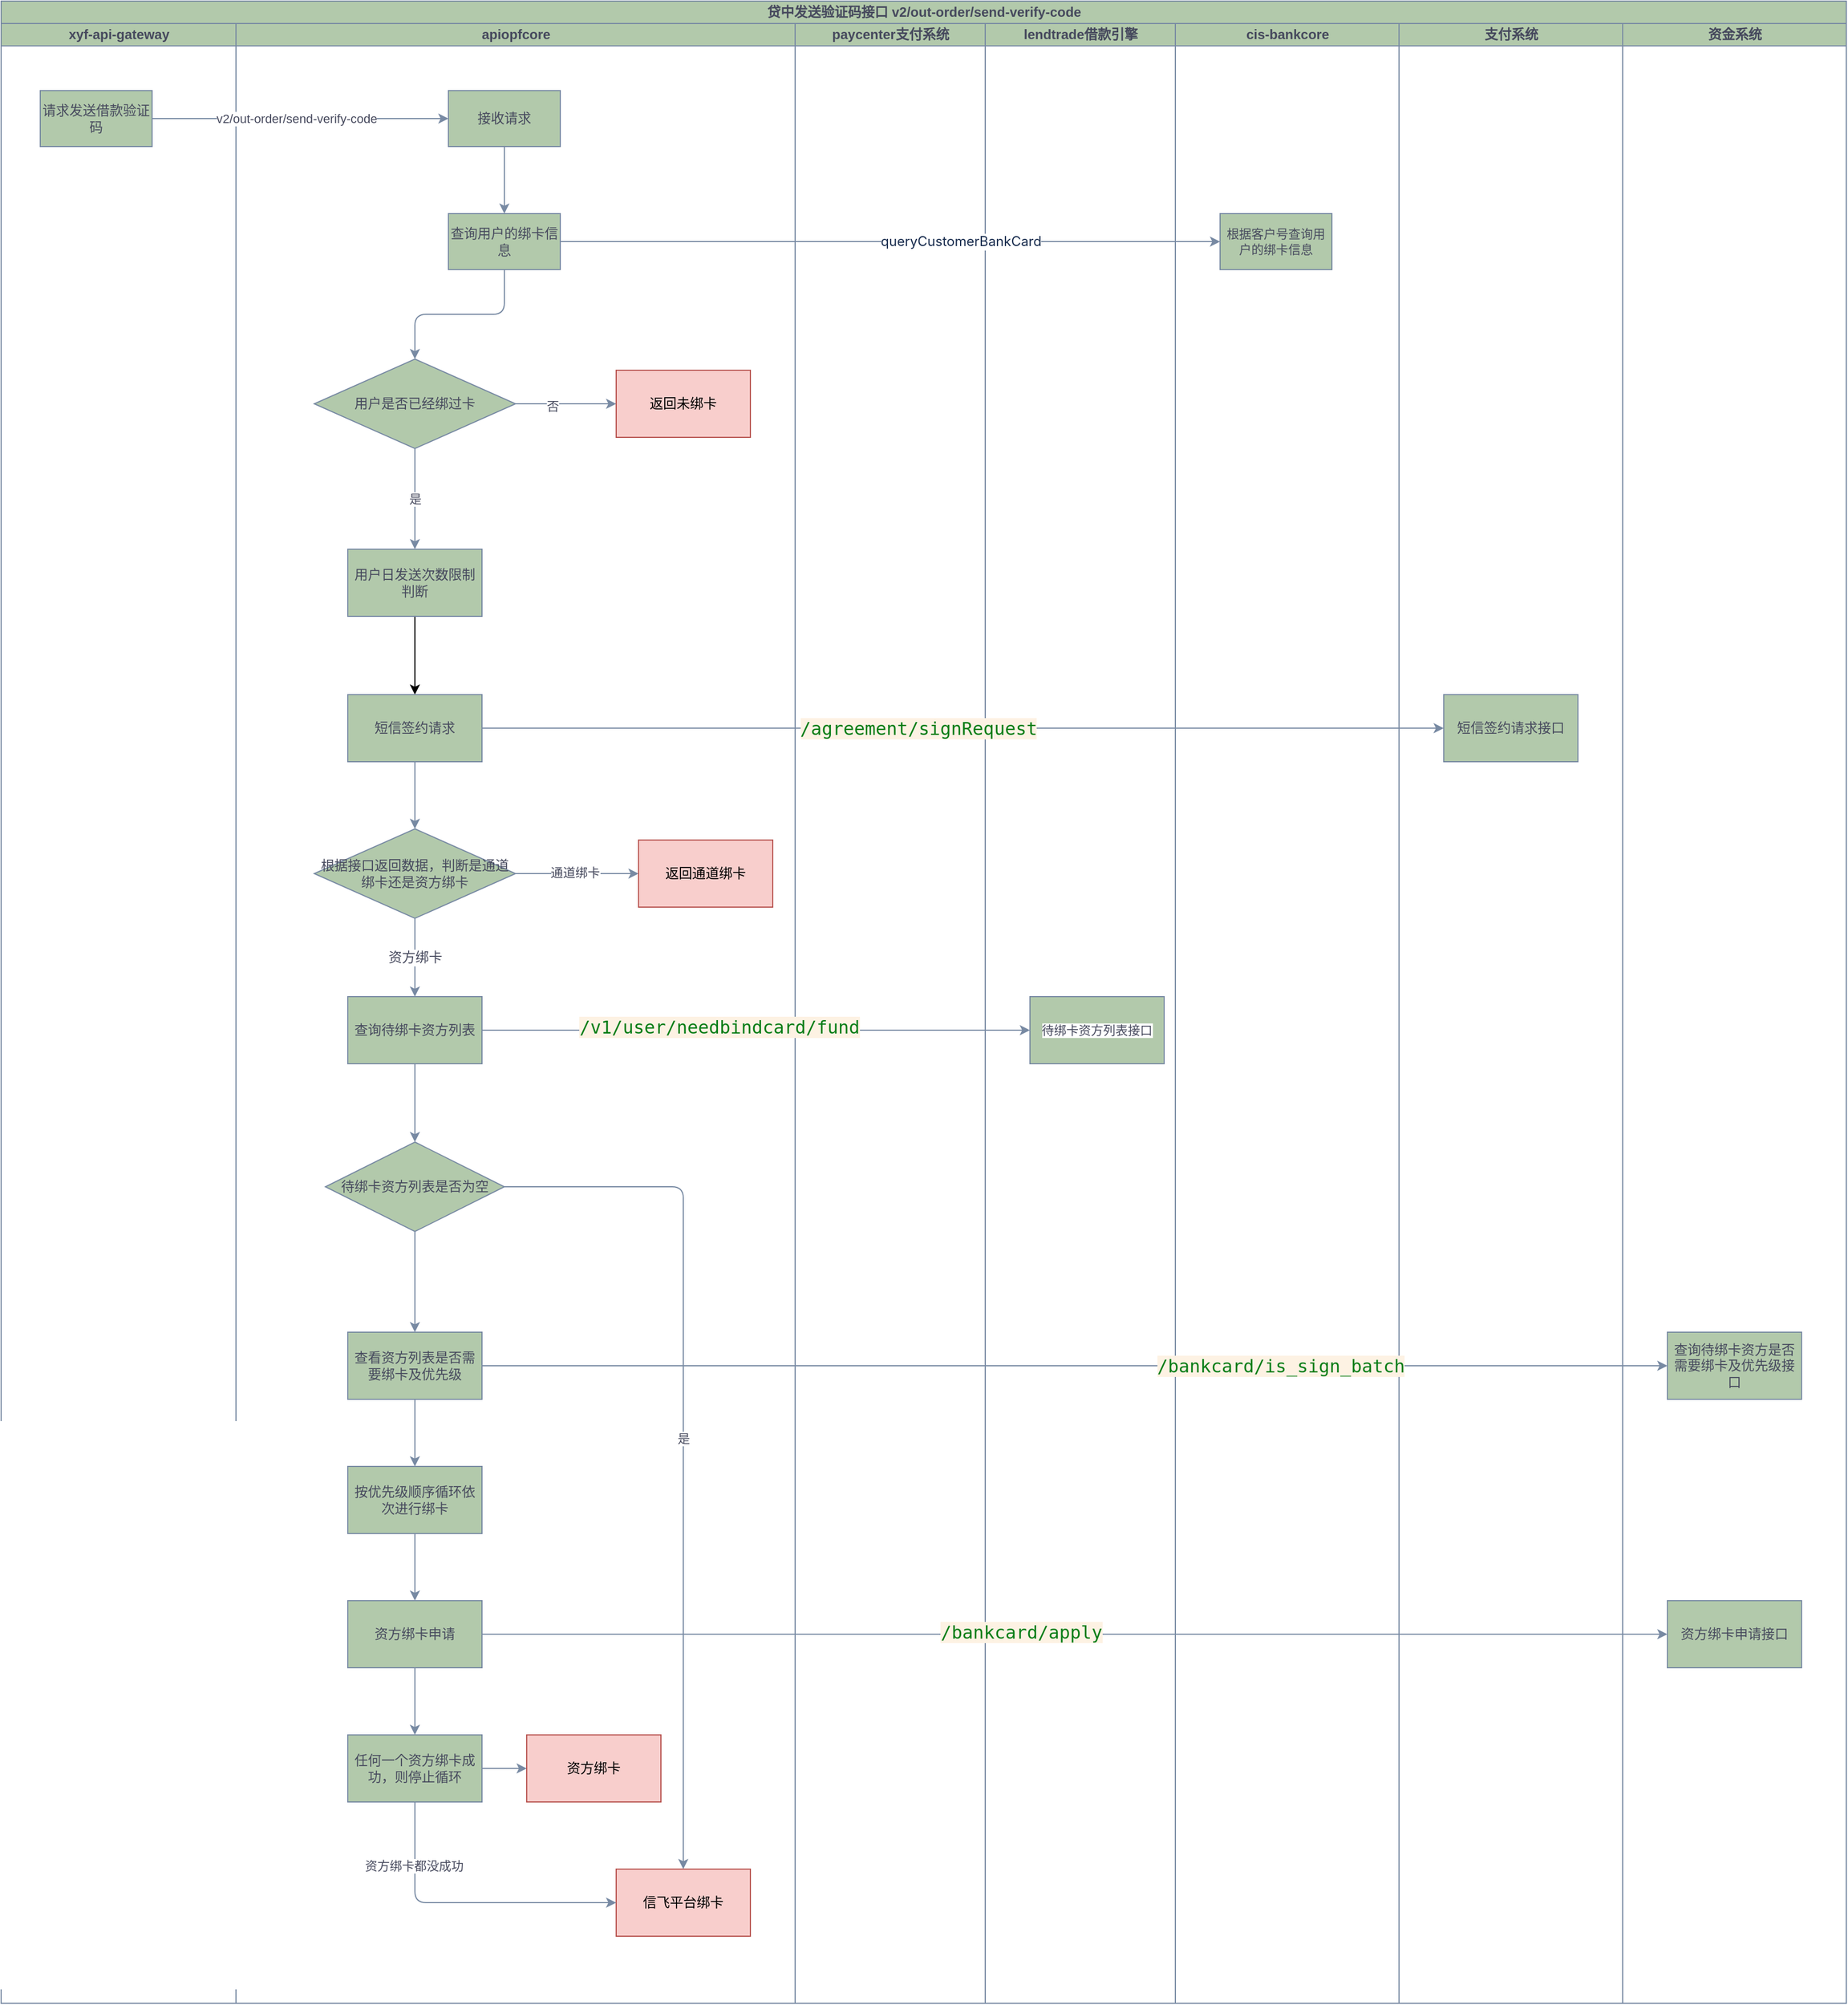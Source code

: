 <mxfile version="24.3.1" type="github">
  <diagram id="prtHgNgQTEPvFCAcTncT" name="Page-1">
    <mxGraphModel dx="1824" dy="1089" grid="1" gridSize="10" guides="1" tooltips="1" connect="1" arrows="1" fold="1" page="1" pageScale="1" pageWidth="827" pageHeight="1169" math="0" shadow="0">
      <root>
        <mxCell id="0" />
        <mxCell id="1" parent="0" />
        <mxCell id="4VWQQhbqRCGnYC1Ltig9-1" value="贷中发送验证码接口 v2/out-order/send-verify-code" style="swimlane;childLayout=stackLayout;resizeParent=1;resizeParentMax=0;startSize=20;html=1;labelBackgroundColor=none;fillColor=#B2C9AB;strokeColor=#788AA3;fontColor=#46495D;swimlaneFillColor=none;" parent="1" vertex="1">
          <mxGeometry x="100" y="210" width="1650" height="1790" as="geometry" />
        </mxCell>
        <mxCell id="4VWQQhbqRCGnYC1Ltig9-2" value="xyf-api-gateway" style="swimlane;startSize=20;html=1;labelBackgroundColor=none;fillColor=#B2C9AB;strokeColor=#788AA3;fontColor=#46495D;" parent="4VWQQhbqRCGnYC1Ltig9-1" vertex="1">
          <mxGeometry y="20" width="210" height="1770" as="geometry" />
        </mxCell>
        <mxCell id="4VWQQhbqRCGnYC1Ltig9-5" value="请求发送借款验证码" style="rounded=0;whiteSpace=wrap;html=1;strokeColor=#788AA3;fontColor=#46495D;fillColor=#B2C9AB;" parent="4VWQQhbqRCGnYC1Ltig9-2" vertex="1">
          <mxGeometry x="35" y="60" width="100" height="50" as="geometry" />
        </mxCell>
        <mxCell id="4VWQQhbqRCGnYC1Ltig9-3" value="apiopfcore" style="swimlane;startSize=20;html=1;labelBackgroundColor=none;fillColor=#B2C9AB;strokeColor=#788AA3;fontColor=#46495D;" parent="4VWQQhbqRCGnYC1Ltig9-1" vertex="1">
          <mxGeometry x="210" y="20" width="500" height="1770" as="geometry" />
        </mxCell>
        <mxCell id="4VWQQhbqRCGnYC1Ltig9-16" value="" style="edgeStyle=orthogonalEdgeStyle;rounded=1;orthogonalLoop=1;jettySize=auto;html=1;strokeColor=#788AA3;fontColor=#46495D;fillColor=#B2C9AB;curved=0;" parent="4VWQQhbqRCGnYC1Ltig9-3" source="4VWQQhbqRCGnYC1Ltig9-6" target="4VWQQhbqRCGnYC1Ltig9-15" edge="1">
          <mxGeometry relative="1" as="geometry" />
        </mxCell>
        <mxCell id="4VWQQhbqRCGnYC1Ltig9-6" value="接收请求" style="rounded=0;whiteSpace=wrap;html=1;strokeColor=#788AA3;fontColor=#46495D;fillColor=#B2C9AB;" parent="4VWQQhbqRCGnYC1Ltig9-3" vertex="1">
          <mxGeometry x="190" y="60" width="100" height="50" as="geometry" />
        </mxCell>
        <mxCell id="4VWQQhbqRCGnYC1Ltig9-26" value="" style="edgeStyle=orthogonalEdgeStyle;curved=0;rounded=1;orthogonalLoop=1;jettySize=auto;html=1;strokeColor=#788AA3;align=center;verticalAlign=middle;fontFamily=Helvetica;fontSize=11;fontColor=#46495D;labelBackgroundColor=default;endArrow=classic;fillColor=#B2C9AB;" parent="4VWQQhbqRCGnYC1Ltig9-3" source="4VWQQhbqRCGnYC1Ltig9-15" target="4VWQQhbqRCGnYC1Ltig9-25" edge="1">
          <mxGeometry relative="1" as="geometry" />
        </mxCell>
        <mxCell id="4VWQQhbqRCGnYC1Ltig9-15" value="查询用户的绑卡信息" style="rounded=0;whiteSpace=wrap;html=1;strokeColor=#788AA3;fontColor=#46495D;fillColor=#B2C9AB;" parent="4VWQQhbqRCGnYC1Ltig9-3" vertex="1">
          <mxGeometry x="190" y="170" width="100" height="50" as="geometry" />
        </mxCell>
        <mxCell id="4VWQQhbqRCGnYC1Ltig9-28" value="" style="edgeStyle=orthogonalEdgeStyle;curved=0;rounded=1;orthogonalLoop=1;jettySize=auto;html=1;strokeColor=#788AA3;align=center;verticalAlign=middle;fontFamily=Helvetica;fontSize=11;fontColor=#46495D;labelBackgroundColor=default;endArrow=classic;fillColor=#B2C9AB;" parent="4VWQQhbqRCGnYC1Ltig9-3" source="4VWQQhbqRCGnYC1Ltig9-25" target="4VWQQhbqRCGnYC1Ltig9-27" edge="1">
          <mxGeometry relative="1" as="geometry" />
        </mxCell>
        <mxCell id="4VWQQhbqRCGnYC1Ltig9-29" value="否" style="edgeLabel;html=1;align=center;verticalAlign=middle;resizable=0;points=[];strokeColor=#788AA3;fontFamily=Helvetica;fontSize=11;fontColor=#46495D;labelBackgroundColor=default;fillColor=#B2C9AB;" parent="4VWQQhbqRCGnYC1Ltig9-28" vertex="1" connectable="0">
          <mxGeometry x="-0.267" y="-2" relative="1" as="geometry">
            <mxPoint as="offset" />
          </mxGeometry>
        </mxCell>
        <mxCell id="4VWQQhbqRCGnYC1Ltig9-31" value="是" style="edgeStyle=orthogonalEdgeStyle;curved=0;rounded=1;orthogonalLoop=1;jettySize=auto;html=1;strokeColor=#788AA3;align=center;verticalAlign=middle;fontFamily=Helvetica;fontSize=11;fontColor=#46495D;labelBackgroundColor=default;endArrow=classic;fillColor=#B2C9AB;" parent="4VWQQhbqRCGnYC1Ltig9-3" source="4VWQQhbqRCGnYC1Ltig9-25" target="4VWQQhbqRCGnYC1Ltig9-30" edge="1">
          <mxGeometry relative="1" as="geometry" />
        </mxCell>
        <mxCell id="4VWQQhbqRCGnYC1Ltig9-25" value="用户是否已经绑过卡" style="rhombus;whiteSpace=wrap;html=1;fillColor=#B2C9AB;strokeColor=#788AA3;fontColor=#46495D;rounded=0;" parent="4VWQQhbqRCGnYC1Ltig9-3" vertex="1">
          <mxGeometry x="70" y="300" width="180" height="80" as="geometry" />
        </mxCell>
        <mxCell id="4VWQQhbqRCGnYC1Ltig9-27" value="返回未绑卡" style="whiteSpace=wrap;html=1;fillColor=#f8cecc;strokeColor=#b85450;rounded=0;" parent="4VWQQhbqRCGnYC1Ltig9-3" vertex="1">
          <mxGeometry x="340" y="310" width="120" height="60" as="geometry" />
        </mxCell>
        <mxCell id="OXmabP2dTU1GJaqAs303-3" value="" style="edgeStyle=orthogonalEdgeStyle;rounded=0;orthogonalLoop=1;jettySize=auto;html=1;" edge="1" parent="4VWQQhbqRCGnYC1Ltig9-3" source="4VWQQhbqRCGnYC1Ltig9-30" target="OXmabP2dTU1GJaqAs303-2">
          <mxGeometry relative="1" as="geometry" />
        </mxCell>
        <mxCell id="4VWQQhbqRCGnYC1Ltig9-30" value="用户日发送次数限制判断" style="whiteSpace=wrap;html=1;fillColor=#B2C9AB;strokeColor=#788AA3;fontColor=#46495D;rounded=0;" parent="4VWQQhbqRCGnYC1Ltig9-3" vertex="1">
          <mxGeometry x="100" y="470" width="120" height="60" as="geometry" />
        </mxCell>
        <mxCell id="OXmabP2dTU1GJaqAs303-8" value="" style="edgeStyle=orthogonalEdgeStyle;curved=0;rounded=1;orthogonalLoop=1;jettySize=auto;html=1;strokeColor=#788AA3;align=center;verticalAlign=middle;fontFamily=Helvetica;fontSize=11;fontColor=#46495D;labelBackgroundColor=default;endArrow=classic;fillColor=#B2C9AB;" edge="1" parent="4VWQQhbqRCGnYC1Ltig9-3" source="OXmabP2dTU1GJaqAs303-2" target="OXmabP2dTU1GJaqAs303-7">
          <mxGeometry relative="1" as="geometry" />
        </mxCell>
        <mxCell id="OXmabP2dTU1GJaqAs303-2" value="短信签约请求" style="whiteSpace=wrap;html=1;fillColor=#B2C9AB;strokeColor=#788AA3;fontColor=#46495D;rounded=0;" vertex="1" parent="4VWQQhbqRCGnYC1Ltig9-3">
          <mxGeometry x="100" y="600" width="120" height="60" as="geometry" />
        </mxCell>
        <mxCell id="OXmabP2dTU1GJaqAs303-10" value="" style="edgeStyle=orthogonalEdgeStyle;curved=0;rounded=1;orthogonalLoop=1;jettySize=auto;html=1;strokeColor=#788AA3;align=center;verticalAlign=middle;fontFamily=Helvetica;fontSize=11;fontColor=#46495D;labelBackgroundColor=default;endArrow=classic;fillColor=#B2C9AB;" edge="1" parent="4VWQQhbqRCGnYC1Ltig9-3" source="OXmabP2dTU1GJaqAs303-7" target="OXmabP2dTU1GJaqAs303-9">
          <mxGeometry relative="1" as="geometry" />
        </mxCell>
        <mxCell id="OXmabP2dTU1GJaqAs303-11" value="通道绑卡" style="edgeLabel;html=1;align=center;verticalAlign=middle;resizable=0;points=[];fontFamily=Helvetica;fontSize=11;fontColor=#46495D;labelBackgroundColor=default;" vertex="1" connectable="0" parent="OXmabP2dTU1GJaqAs303-10">
          <mxGeometry x="-0.236" y="4" relative="1" as="geometry">
            <mxPoint x="11" y="3" as="offset" />
          </mxGeometry>
        </mxCell>
        <mxCell id="OXmabP2dTU1GJaqAs303-13" value="&lt;font style=&quot;font-size: 12px;&quot;&gt;资方绑卡&lt;/font&gt;" style="edgeStyle=orthogonalEdgeStyle;curved=0;rounded=1;orthogonalLoop=1;jettySize=auto;html=1;strokeColor=#788AA3;align=center;verticalAlign=middle;fontFamily=Helvetica;fontSize=11;fontColor=#46495D;labelBackgroundColor=default;endArrow=classic;fillColor=#B2C9AB;" edge="1" parent="4VWQQhbqRCGnYC1Ltig9-3" source="OXmabP2dTU1GJaqAs303-7" target="OXmabP2dTU1GJaqAs303-12">
          <mxGeometry relative="1" as="geometry" />
        </mxCell>
        <mxCell id="OXmabP2dTU1GJaqAs303-7" value="根据接口返回数据，判断是通道绑卡还是资方绑卡" style="rhombus;whiteSpace=wrap;html=1;fillColor=#B2C9AB;strokeColor=#788AA3;fontColor=#46495D;rounded=0;" vertex="1" parent="4VWQQhbqRCGnYC1Ltig9-3">
          <mxGeometry x="70" y="720" width="180" height="80" as="geometry" />
        </mxCell>
        <mxCell id="OXmabP2dTU1GJaqAs303-9" value="返回通道绑卡" style="whiteSpace=wrap;html=1;fillColor=#f8cecc;strokeColor=#b85450;rounded=0;" vertex="1" parent="4VWQQhbqRCGnYC1Ltig9-3">
          <mxGeometry x="360" y="730" width="120" height="60" as="geometry" />
        </mxCell>
        <mxCell id="OXmabP2dTU1GJaqAs303-20" value="" style="edgeStyle=orthogonalEdgeStyle;curved=0;rounded=1;orthogonalLoop=1;jettySize=auto;html=1;strokeColor=#788AA3;align=center;verticalAlign=middle;fontFamily=Helvetica;fontSize=11;fontColor=#46495D;labelBackgroundColor=default;endArrow=classic;fillColor=#B2C9AB;" edge="1" parent="4VWQQhbqRCGnYC1Ltig9-3" source="OXmabP2dTU1GJaqAs303-12" target="OXmabP2dTU1GJaqAs303-19">
          <mxGeometry relative="1" as="geometry" />
        </mxCell>
        <mxCell id="OXmabP2dTU1GJaqAs303-12" value="查询待绑卡资方列表" style="whiteSpace=wrap;html=1;fillColor=#B2C9AB;strokeColor=#788AA3;fontColor=#46495D;rounded=0;" vertex="1" parent="4VWQQhbqRCGnYC1Ltig9-3">
          <mxGeometry x="100" y="870" width="120" height="60" as="geometry" />
        </mxCell>
        <mxCell id="OXmabP2dTU1GJaqAs303-22" value="是" style="edgeStyle=orthogonalEdgeStyle;curved=0;rounded=1;orthogonalLoop=1;jettySize=auto;html=1;strokeColor=#788AA3;align=center;verticalAlign=middle;fontFamily=Helvetica;fontSize=11;fontColor=#46495D;labelBackgroundColor=default;endArrow=classic;fillColor=#B2C9AB;" edge="1" parent="4VWQQhbqRCGnYC1Ltig9-3" source="OXmabP2dTU1GJaqAs303-19" target="OXmabP2dTU1GJaqAs303-21">
          <mxGeometry relative="1" as="geometry" />
        </mxCell>
        <mxCell id="OXmabP2dTU1GJaqAs303-26" value="" style="edgeStyle=orthogonalEdgeStyle;curved=0;rounded=1;orthogonalLoop=1;jettySize=auto;html=1;strokeColor=#788AA3;align=center;verticalAlign=middle;fontFamily=Helvetica;fontSize=11;fontColor=#46495D;labelBackgroundColor=default;endArrow=classic;fillColor=#B2C9AB;" edge="1" parent="4VWQQhbqRCGnYC1Ltig9-3" source="OXmabP2dTU1GJaqAs303-19" target="OXmabP2dTU1GJaqAs303-25">
          <mxGeometry relative="1" as="geometry" />
        </mxCell>
        <mxCell id="OXmabP2dTU1GJaqAs303-19" value="待绑卡资方列表是否为空" style="rhombus;whiteSpace=wrap;html=1;fillColor=#B2C9AB;strokeColor=#788AA3;fontColor=#46495D;rounded=0;" vertex="1" parent="4VWQQhbqRCGnYC1Ltig9-3">
          <mxGeometry x="80" y="1000" width="160" height="80" as="geometry" />
        </mxCell>
        <mxCell id="OXmabP2dTU1GJaqAs303-21" value="信飞平台绑卡" style="whiteSpace=wrap;html=1;fillColor=#f8cecc;strokeColor=#b85450;rounded=0;" vertex="1" parent="4VWQQhbqRCGnYC1Ltig9-3">
          <mxGeometry x="340" y="1650" width="120" height="60" as="geometry" />
        </mxCell>
        <mxCell id="OXmabP2dTU1GJaqAs303-30" value="" style="edgeStyle=orthogonalEdgeStyle;curved=0;rounded=1;orthogonalLoop=1;jettySize=auto;html=1;strokeColor=#788AA3;align=center;verticalAlign=middle;fontFamily=Helvetica;fontSize=11;fontColor=#46495D;labelBackgroundColor=default;endArrow=classic;fillColor=#B2C9AB;" edge="1" parent="4VWQQhbqRCGnYC1Ltig9-3" source="OXmabP2dTU1GJaqAs303-25" target="OXmabP2dTU1GJaqAs303-29">
          <mxGeometry relative="1" as="geometry" />
        </mxCell>
        <mxCell id="OXmabP2dTU1GJaqAs303-25" value="查看资方列表是否需要绑卡及优先级" style="whiteSpace=wrap;html=1;fillColor=#B2C9AB;strokeColor=#788AA3;fontColor=#46495D;rounded=0;" vertex="1" parent="4VWQQhbqRCGnYC1Ltig9-3">
          <mxGeometry x="100" y="1170" width="120" height="60" as="geometry" />
        </mxCell>
        <mxCell id="OXmabP2dTU1GJaqAs303-32" value="" style="edgeStyle=orthogonalEdgeStyle;curved=0;rounded=1;orthogonalLoop=1;jettySize=auto;html=1;strokeColor=#788AA3;align=center;verticalAlign=middle;fontFamily=Helvetica;fontSize=11;fontColor=#46495D;labelBackgroundColor=default;endArrow=classic;fillColor=#B2C9AB;" edge="1" parent="4VWQQhbqRCGnYC1Ltig9-3" source="OXmabP2dTU1GJaqAs303-29" target="OXmabP2dTU1GJaqAs303-31">
          <mxGeometry relative="1" as="geometry" />
        </mxCell>
        <mxCell id="OXmabP2dTU1GJaqAs303-29" value="按优先级顺序循环依次进行绑卡" style="whiteSpace=wrap;html=1;fillColor=#B2C9AB;strokeColor=#788AA3;fontColor=#46495D;rounded=0;" vertex="1" parent="4VWQQhbqRCGnYC1Ltig9-3">
          <mxGeometry x="100" y="1290" width="120" height="60" as="geometry" />
        </mxCell>
        <mxCell id="OXmabP2dTU1GJaqAs303-37" value="" style="edgeStyle=orthogonalEdgeStyle;curved=0;rounded=1;orthogonalLoop=1;jettySize=auto;html=1;strokeColor=#788AA3;align=center;verticalAlign=middle;fontFamily=Helvetica;fontSize=11;fontColor=#46495D;labelBackgroundColor=default;endArrow=classic;fillColor=#B2C9AB;" edge="1" parent="4VWQQhbqRCGnYC1Ltig9-3" source="OXmabP2dTU1GJaqAs303-31" target="OXmabP2dTU1GJaqAs303-36">
          <mxGeometry relative="1" as="geometry" />
        </mxCell>
        <mxCell id="OXmabP2dTU1GJaqAs303-31" value="资方绑卡申请" style="whiteSpace=wrap;html=1;fillColor=#B2C9AB;strokeColor=#788AA3;fontColor=#46495D;rounded=0;" vertex="1" parent="4VWQQhbqRCGnYC1Ltig9-3">
          <mxGeometry x="100" y="1410" width="120" height="60" as="geometry" />
        </mxCell>
        <mxCell id="OXmabP2dTU1GJaqAs303-39" value="" style="edgeStyle=orthogonalEdgeStyle;curved=0;rounded=1;orthogonalLoop=1;jettySize=auto;html=1;strokeColor=#788AA3;align=center;verticalAlign=middle;fontFamily=Helvetica;fontSize=11;fontColor=#46495D;labelBackgroundColor=default;endArrow=classic;fillColor=#B2C9AB;" edge="1" parent="4VWQQhbqRCGnYC1Ltig9-3" source="OXmabP2dTU1GJaqAs303-36" target="OXmabP2dTU1GJaqAs303-38">
          <mxGeometry relative="1" as="geometry" />
        </mxCell>
        <mxCell id="OXmabP2dTU1GJaqAs303-40" style="edgeStyle=orthogonalEdgeStyle;curved=0;rounded=1;orthogonalLoop=1;jettySize=auto;html=1;entryX=0;entryY=0.5;entryDx=0;entryDy=0;strokeColor=#788AA3;align=center;verticalAlign=middle;fontFamily=Helvetica;fontSize=11;fontColor=#46495D;labelBackgroundColor=default;endArrow=classic;fillColor=#B2C9AB;" edge="1" parent="4VWQQhbqRCGnYC1Ltig9-3" source="OXmabP2dTU1GJaqAs303-36" target="OXmabP2dTU1GJaqAs303-21">
          <mxGeometry relative="1" as="geometry">
            <Array as="points">
              <mxPoint x="160" y="1680" />
            </Array>
          </mxGeometry>
        </mxCell>
        <mxCell id="OXmabP2dTU1GJaqAs303-41" value="资方绑卡都没成功" style="edgeLabel;html=1;align=center;verticalAlign=middle;resizable=0;points=[];fontFamily=Helvetica;fontSize=11;fontColor=#46495D;labelBackgroundColor=default;" vertex="1" connectable="0" parent="OXmabP2dTU1GJaqAs303-40">
          <mxGeometry x="-0.578" y="-1" relative="1" as="geometry">
            <mxPoint as="offset" />
          </mxGeometry>
        </mxCell>
        <mxCell id="OXmabP2dTU1GJaqAs303-36" value="任何一个资方绑卡成功，则停止循环" style="whiteSpace=wrap;html=1;fillColor=#B2C9AB;strokeColor=#788AA3;fontColor=#46495D;rounded=0;" vertex="1" parent="4VWQQhbqRCGnYC1Ltig9-3">
          <mxGeometry x="100" y="1530" width="120" height="60" as="geometry" />
        </mxCell>
        <mxCell id="OXmabP2dTU1GJaqAs303-38" value="资方绑卡" style="whiteSpace=wrap;html=1;fillColor=#f8cecc;strokeColor=#b85450;rounded=0;" vertex="1" parent="4VWQQhbqRCGnYC1Ltig9-3">
          <mxGeometry x="260" y="1530" width="120" height="60" as="geometry" />
        </mxCell>
        <mxCell id="4VWQQhbqRCGnYC1Ltig9-4" value="paycenter支付系统" style="swimlane;startSize=20;html=1;labelBackgroundColor=none;fillColor=#B2C9AB;strokeColor=#788AA3;fontColor=#46495D;" parent="4VWQQhbqRCGnYC1Ltig9-1" vertex="1">
          <mxGeometry x="710" y="20" width="170" height="1770" as="geometry" />
        </mxCell>
        <mxCell id="4VWQQhbqRCGnYC1Ltig9-11" value="lendtrade借款引擎" style="swimlane;startSize=20;html=1;labelBackgroundColor=none;fillColor=#B2C9AB;strokeColor=#788AA3;fontColor=#46495D;" parent="4VWQQhbqRCGnYC1Ltig9-1" vertex="1">
          <mxGeometry x="880" y="20" width="170" height="1770" as="geometry" />
        </mxCell>
        <mxCell id="OXmabP2dTU1GJaqAs303-14" value="待绑卡资方列表接口" style="whiteSpace=wrap;html=1;fillColor=#B2C9AB;strokeColor=#788AA3;fontColor=#46495D;rounded=0;fontFamily=Helvetica;fontSize=11;labelBackgroundColor=default;" vertex="1" parent="4VWQQhbqRCGnYC1Ltig9-11">
          <mxGeometry x="40.0" y="870" width="120" height="60" as="geometry" />
        </mxCell>
        <mxCell id="4VWQQhbqRCGnYC1Ltig9-10" value="cis-bankcore" style="swimlane;startSize=20;html=1;labelBackgroundColor=none;fillColor=#B2C9AB;strokeColor=#788AA3;fontColor=#46495D;" parent="4VWQQhbqRCGnYC1Ltig9-1" vertex="1">
          <mxGeometry x="1050" y="20" width="200" height="1770" as="geometry" />
        </mxCell>
        <mxCell id="4VWQQhbqRCGnYC1Ltig9-12" value="&lt;font style=&quot;font-size: 11px;&quot;&gt;根据客户号查询用户的绑卡信息&lt;/font&gt;" style="rounded=0;whiteSpace=wrap;html=1;strokeColor=#788AA3;fontColor=#46495D;fillColor=#B2C9AB;fontSize=8;" parent="4VWQQhbqRCGnYC1Ltig9-10" vertex="1">
          <mxGeometry x="40" y="170" width="100" height="50" as="geometry" />
        </mxCell>
        <mxCell id="OXmabP2dTU1GJaqAs303-1" value="支付系统" style="swimlane;startSize=20;html=1;labelBackgroundColor=none;fillColor=#B2C9AB;strokeColor=#788AA3;fontColor=#46495D;" vertex="1" parent="4VWQQhbqRCGnYC1Ltig9-1">
          <mxGeometry x="1250" y="20" width="200" height="1770" as="geometry" />
        </mxCell>
        <mxCell id="OXmabP2dTU1GJaqAs303-4" value="短信签约请求接口" style="whiteSpace=wrap;html=1;fillColor=#B2C9AB;strokeColor=#788AA3;fontColor=#46495D;rounded=0;" vertex="1" parent="OXmabP2dTU1GJaqAs303-1">
          <mxGeometry x="40" y="600" width="120" height="60" as="geometry" />
        </mxCell>
        <mxCell id="OXmabP2dTU1GJaqAs303-23" value="资金系统" style="swimlane;startSize=20;html=1;labelBackgroundColor=none;fillColor=#B2C9AB;strokeColor=#788AA3;fontColor=#46495D;" vertex="1" parent="4VWQQhbqRCGnYC1Ltig9-1">
          <mxGeometry x="1450" y="20" width="200" height="1770" as="geometry" />
        </mxCell>
        <mxCell id="OXmabP2dTU1GJaqAs303-24" value="查询待绑卡资方是否需要绑卡及优先级接口" style="whiteSpace=wrap;html=1;fillColor=#B2C9AB;strokeColor=#788AA3;fontColor=#46495D;rounded=0;" vertex="1" parent="OXmabP2dTU1GJaqAs303-23">
          <mxGeometry x="40" y="1170" width="120" height="60" as="geometry" />
        </mxCell>
        <mxCell id="OXmabP2dTU1GJaqAs303-33" value="资方绑卡申请接口" style="whiteSpace=wrap;html=1;fillColor=#B2C9AB;strokeColor=#788AA3;fontColor=#46495D;rounded=0;" vertex="1" parent="OXmabP2dTU1GJaqAs303-23">
          <mxGeometry x="40" y="1410" width="120" height="60" as="geometry" />
        </mxCell>
        <mxCell id="4VWQQhbqRCGnYC1Ltig9-7" style="edgeStyle=orthogonalEdgeStyle;rounded=0;orthogonalLoop=1;jettySize=auto;html=1;entryX=0;entryY=0.5;entryDx=0;entryDy=0;strokeColor=#788AA3;fontColor=#46495D;fillColor=#B2C9AB;" parent="4VWQQhbqRCGnYC1Ltig9-1" source="4VWQQhbqRCGnYC1Ltig9-5" target="4VWQQhbqRCGnYC1Ltig9-6" edge="1">
          <mxGeometry relative="1" as="geometry" />
        </mxCell>
        <mxCell id="4VWQQhbqRCGnYC1Ltig9-8" value="&lt;span style=&quot;color: rgba(0, 0, 0, 0); font-family: monospace; font-size: 0px; text-align: start; background-color: rgb(251, 251, 251);&quot;&gt;%3CmxGraphModel%3E%3Croot%3E%3CmxCell%20id%3D%220%22%2F%3E%3CmxCell%20id%3D%221%22%20parent%3D%220%22%2F%3E%3CmxCell%20id%3D%222%22%20value%3D%22%E8%AF%B7%E6%B1%82%E5%8F%91%E9%80%81%E5%80%9F%E6%AC%BE%E9%AA%8C%E8%AF%81%E7%A0%81%22%20style%3D%22rounded%3D0%3BwhiteSpace%3Dwrap%3Bhtml%3D1%3BstrokeColor%3D%23788AA3%3BfontColor%3D%2346495D%3BfillColor%3D%23B2C9AB%3B%22%20vertex%3D%221%22%20parent%3D%221%22%3E%3CmxGeometry%20x%3D%22135.0%22%20y%3D%22290%22%20width%3D%22100%22%20height%3D%2250%22%20as%3D%22geometry%22%2F%3E%3C%2FmxCell%3E%3C%2Froot%3E%3C%2FmxGraphModel%3&lt;/span&gt;" style="edgeLabel;html=1;align=center;verticalAlign=middle;resizable=0;points=[];strokeColor=#788AA3;fontColor=#46495D;fillColor=#B2C9AB;" parent="4VWQQhbqRCGnYC1Ltig9-7" vertex="1" connectable="0">
          <mxGeometry x="-0.241" relative="1" as="geometry">
            <mxPoint as="offset" />
          </mxGeometry>
        </mxCell>
        <mxCell id="4VWQQhbqRCGnYC1Ltig9-9" value="v2/out-order/send-verify-code" style="edgeLabel;html=1;align=center;verticalAlign=middle;resizable=0;points=[];strokeColor=#788AA3;fontColor=#46495D;fillColor=#B2C9AB;" parent="4VWQQhbqRCGnYC1Ltig9-7" vertex="1" connectable="0">
          <mxGeometry x="-0.155" relative="1" as="geometry">
            <mxPoint x="17" as="offset" />
          </mxGeometry>
        </mxCell>
        <mxCell id="4VWQQhbqRCGnYC1Ltig9-17" style="edgeStyle=orthogonalEdgeStyle;curved=0;rounded=1;orthogonalLoop=1;jettySize=auto;html=1;strokeColor=#788AA3;align=center;verticalAlign=middle;fontFamily=Helvetica;fontSize=11;fontColor=#46495D;labelBackgroundColor=default;endArrow=classic;fillColor=#B2C9AB;" parent="4VWQQhbqRCGnYC1Ltig9-1" source="4VWQQhbqRCGnYC1Ltig9-15" edge="1">
          <mxGeometry relative="1" as="geometry">
            <mxPoint x="1090.0" y="215" as="targetPoint" />
          </mxGeometry>
        </mxCell>
        <mxCell id="4VWQQhbqRCGnYC1Ltig9-18" value="&lt;span style=&quot;color: rgb(23, 43, 77); font-family: -apple-system, &amp;quot;system-ui&amp;quot;, &amp;quot;Segoe UI&amp;quot;, Roboto, Oxygen, Ubuntu, &amp;quot;Fira Sans&amp;quot;, &amp;quot;Droid Sans&amp;quot;, &amp;quot;Helvetica Neue&amp;quot;, sans-serif; font-size: 12px; text-align: left; text-wrap: wrap;&quot;&gt;queryCustomerBankCard&lt;/span&gt;" style="edgeLabel;html=1;align=center;verticalAlign=middle;resizable=0;points=[];strokeColor=#788AA3;fontFamily=Helvetica;fontSize=12;fontColor=#46495D;labelBackgroundColor=default;fillColor=#B2C9AB;" parent="4VWQQhbqRCGnYC1Ltig9-17" vertex="1" connectable="0">
          <mxGeometry x="-0.052" y="2" relative="1" as="geometry">
            <mxPoint x="78" y="2" as="offset" />
          </mxGeometry>
        </mxCell>
        <mxCell id="OXmabP2dTU1GJaqAs303-5" value="" style="edgeStyle=orthogonalEdgeStyle;curved=0;rounded=1;orthogonalLoop=1;jettySize=auto;html=1;strokeColor=#788AA3;align=center;verticalAlign=middle;fontFamily=Helvetica;fontSize=11;fontColor=#46495D;labelBackgroundColor=default;endArrow=classic;fillColor=#B2C9AB;" edge="1" parent="4VWQQhbqRCGnYC1Ltig9-1" source="OXmabP2dTU1GJaqAs303-2" target="OXmabP2dTU1GJaqAs303-4">
          <mxGeometry relative="1" as="geometry" />
        </mxCell>
        <mxCell id="OXmabP2dTU1GJaqAs303-6" value="&lt;div style=&quot;background-color: rgb(253, 242, 227); color: rgb(8, 8, 8); font-family: &amp;quot;JetBrains Mono&amp;quot;, monospace; font-size: 12pt; white-space-collapse: preserve;&quot;&gt;&lt;span style=&quot;color:#067d17;&quot;&gt;/agreement/signRequest&lt;/span&gt;&lt;/div&gt;" style="edgeLabel;html=1;align=center;verticalAlign=middle;resizable=0;points=[];fontFamily=Helvetica;fontSize=11;fontColor=#46495D;labelBackgroundColor=default;" vertex="1" connectable="0" parent="OXmabP2dTU1GJaqAs303-5">
          <mxGeometry x="-0.188" y="-3" relative="1" as="geometry">
            <mxPoint x="41" y="-3" as="offset" />
          </mxGeometry>
        </mxCell>
        <mxCell id="OXmabP2dTU1GJaqAs303-15" style="edgeStyle=orthogonalEdgeStyle;curved=0;rounded=1;orthogonalLoop=1;jettySize=auto;html=1;strokeColor=#788AA3;align=center;verticalAlign=middle;fontFamily=Helvetica;fontSize=11;fontColor=#46495D;labelBackgroundColor=default;endArrow=classic;fillColor=#B2C9AB;" edge="1" parent="4VWQQhbqRCGnYC1Ltig9-1" source="OXmabP2dTU1GJaqAs303-12" target="OXmabP2dTU1GJaqAs303-14">
          <mxGeometry relative="1" as="geometry" />
        </mxCell>
        <mxCell id="OXmabP2dTU1GJaqAs303-16" value="&lt;div style=&quot;background-color: rgb(253, 242, 227); color: rgb(8, 8, 8); font-family: &amp;quot;JetBrains Mono&amp;quot;, monospace; font-size: 12pt; white-space-collapse: preserve;&quot;&gt;&lt;span style=&quot;color:#067d17;&quot;&gt;/v1/user/needbindcard/fund&lt;/span&gt;&lt;/div&gt;" style="edgeLabel;html=1;align=center;verticalAlign=middle;resizable=0;points=[];fontFamily=Helvetica;fontSize=11;fontColor=#46495D;labelBackgroundColor=default;" vertex="1" connectable="0" parent="OXmabP2dTU1GJaqAs303-15">
          <mxGeometry x="-0.135" y="3" relative="1" as="geometry">
            <mxPoint as="offset" />
          </mxGeometry>
        </mxCell>
        <mxCell id="OXmabP2dTU1GJaqAs303-27" style="edgeStyle=orthogonalEdgeStyle;curved=0;rounded=1;orthogonalLoop=1;jettySize=auto;html=1;strokeColor=#788AA3;align=center;verticalAlign=middle;fontFamily=Helvetica;fontSize=11;fontColor=#46495D;labelBackgroundColor=default;endArrow=classic;fillColor=#B2C9AB;" edge="1" parent="4VWQQhbqRCGnYC1Ltig9-1" source="OXmabP2dTU1GJaqAs303-25" target="OXmabP2dTU1GJaqAs303-24">
          <mxGeometry relative="1" as="geometry" />
        </mxCell>
        <mxCell id="OXmabP2dTU1GJaqAs303-28" value="&lt;div style=&quot;background-color: rgb(253, 242, 227); color: rgb(8, 8, 8); font-family: &amp;quot;JetBrains Mono&amp;quot;, monospace; font-size: 12pt; white-space-collapse: preserve;&quot;&gt;&lt;span style=&quot;color:#067d17;&quot;&gt;/bankcard/is_sign_batch&lt;/span&gt;&lt;/div&gt;" style="edgeLabel;html=1;align=center;verticalAlign=middle;resizable=0;points=[];fontFamily=Helvetica;fontSize=11;fontColor=#46495D;labelBackgroundColor=default;" vertex="1" connectable="0" parent="OXmabP2dTU1GJaqAs303-27">
          <mxGeometry x="0.346" relative="1" as="geometry">
            <mxPoint as="offset" />
          </mxGeometry>
        </mxCell>
        <mxCell id="OXmabP2dTU1GJaqAs303-34" value="" style="edgeStyle=orthogonalEdgeStyle;curved=0;rounded=1;orthogonalLoop=1;jettySize=auto;html=1;strokeColor=#788AA3;align=center;verticalAlign=middle;fontFamily=Helvetica;fontSize=11;fontColor=#46495D;labelBackgroundColor=default;endArrow=classic;fillColor=#B2C9AB;" edge="1" parent="4VWQQhbqRCGnYC1Ltig9-1" source="OXmabP2dTU1GJaqAs303-31" target="OXmabP2dTU1GJaqAs303-33">
          <mxGeometry relative="1" as="geometry" />
        </mxCell>
        <mxCell id="OXmabP2dTU1GJaqAs303-35" value="&lt;div style=&quot;background-color: rgb(253, 242, 227); color: rgb(8, 8, 8); font-family: &amp;quot;JetBrains Mono&amp;quot;, monospace; font-size: 12pt; white-space-collapse: preserve;&quot;&gt;&lt;span style=&quot;color:#067d17;&quot;&gt;/bankcard/apply&lt;/span&gt;&lt;/div&gt;" style="edgeLabel;html=1;align=center;verticalAlign=middle;resizable=0;points=[];fontFamily=Helvetica;fontSize=11;fontColor=#46495D;labelBackgroundColor=default;" vertex="1" connectable="0" parent="OXmabP2dTU1GJaqAs303-34">
          <mxGeometry x="-0.091" y="2" relative="1" as="geometry">
            <mxPoint as="offset" />
          </mxGeometry>
        </mxCell>
      </root>
    </mxGraphModel>
  </diagram>
</mxfile>
